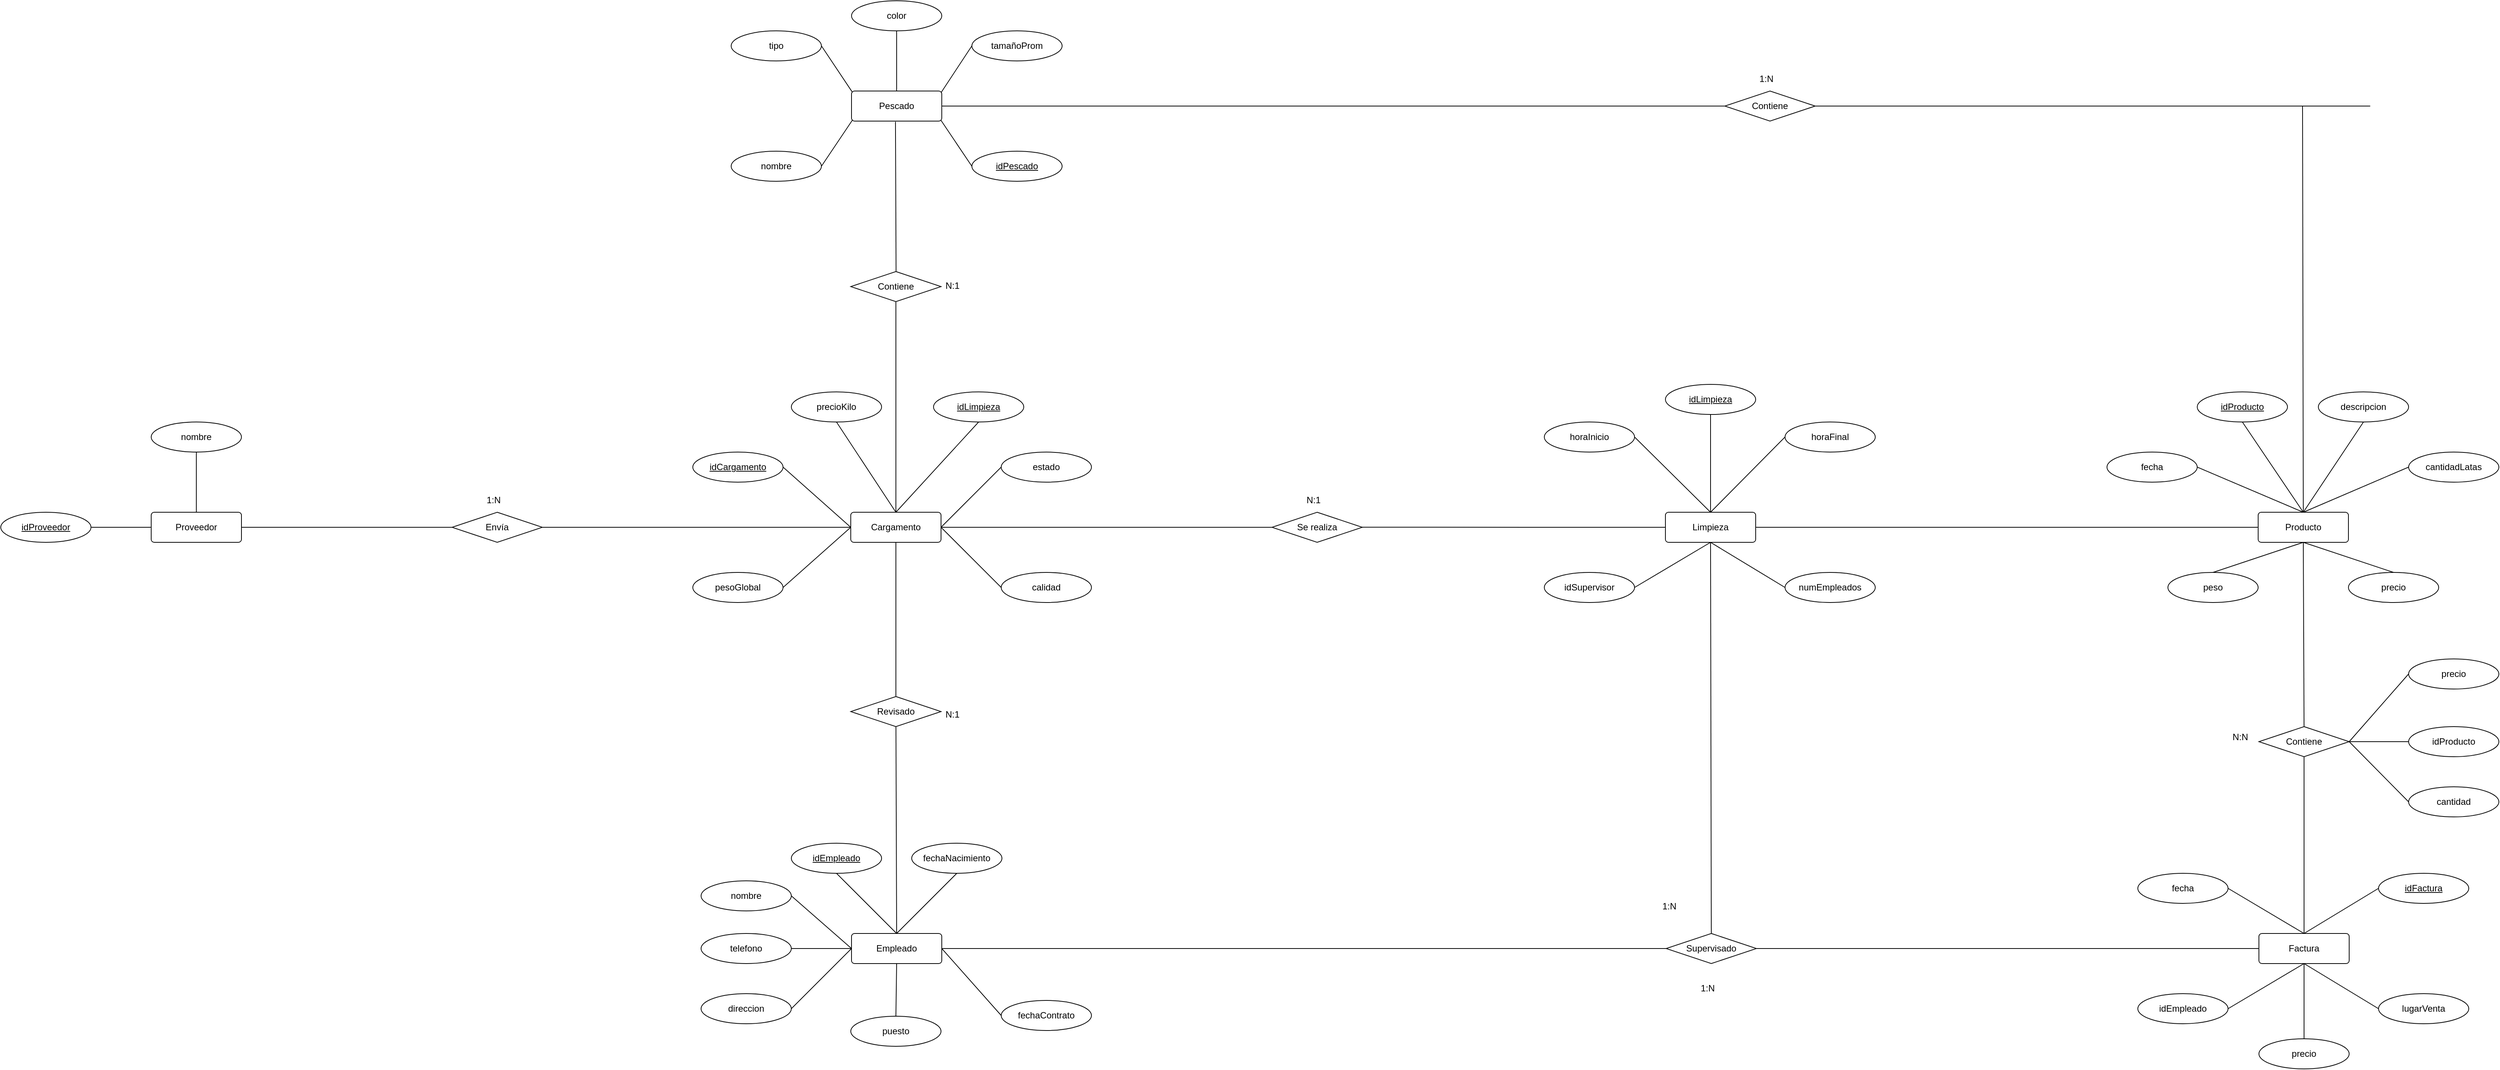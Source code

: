 <mxfile version="13.10.7" type="github">
  <diagram id="IwxbAkl_QF22f_hAsmUa" name="Page-1">
    <mxGraphModel dx="4400" dy="2689" grid="1" gridSize="10" guides="1" tooltips="1" connect="1" arrows="1" fold="1" page="1" pageScale="1" pageWidth="827" pageHeight="1169" math="0" shadow="0">
      <root>
        <mxCell id="0" />
        <mxCell id="1" parent="0" />
        <mxCell id="pDHIlOoIZ7-gjcepys6I-13" value="Proveedor" style="rounded=1;arcSize=10;whiteSpace=wrap;html=1;align=center;" parent="1" vertex="1">
          <mxGeometry x="390" y="-200" width="120" height="40" as="geometry" />
        </mxCell>
        <mxCell id="pDHIlOoIZ7-gjcepys6I-15" value="nombre" style="ellipse;whiteSpace=wrap;html=1;align=center;" parent="1" vertex="1">
          <mxGeometry x="390" y="-320" width="120" height="40" as="geometry" />
        </mxCell>
        <mxCell id="pDHIlOoIZ7-gjcepys6I-18" value="idProveedor" style="ellipse;whiteSpace=wrap;html=1;align=center;fontStyle=4;" parent="1" vertex="1">
          <mxGeometry x="190" y="-200" width="120" height="40" as="geometry" />
        </mxCell>
        <mxCell id="pDHIlOoIZ7-gjcepys6I-19" value="" style="endArrow=none;html=1;rounded=0;exitX=0;exitY=0.5;exitDx=0;exitDy=0;entryX=1;entryY=0.5;entryDx=0;entryDy=0;" parent="1" source="pDHIlOoIZ7-gjcepys6I-13" target="pDHIlOoIZ7-gjcepys6I-18" edge="1">
          <mxGeometry relative="1" as="geometry">
            <mxPoint x="360" y="-240" as="sourcePoint" />
            <mxPoint x="360" y="-160" as="targetPoint" />
          </mxGeometry>
        </mxCell>
        <mxCell id="pDHIlOoIZ7-gjcepys6I-20" value="" style="endArrow=none;html=1;rounded=0;exitX=0.5;exitY=0;exitDx=0;exitDy=0;entryX=0.5;entryY=1;entryDx=0;entryDy=0;" parent="1" source="pDHIlOoIZ7-gjcepys6I-13" target="pDHIlOoIZ7-gjcepys6I-15" edge="1">
          <mxGeometry relative="1" as="geometry">
            <mxPoint x="450" y="-240" as="sourcePoint" />
            <mxPoint x="370" y="-240" as="targetPoint" />
          </mxGeometry>
        </mxCell>
        <mxCell id="pDHIlOoIZ7-gjcepys6I-21" value="Envía" style="shape=rhombus;perimeter=rhombusPerimeter;whiteSpace=wrap;html=1;align=center;" parent="1" vertex="1">
          <mxGeometry x="790" y="-200" width="120" height="40" as="geometry" />
        </mxCell>
        <mxCell id="pDHIlOoIZ7-gjcepys6I-22" value="1:N" style="text;strokeColor=none;fillColor=none;spacingLeft=4;spacingRight=4;overflow=hidden;rotatable=0;points=[[0,0.5],[1,0.5]];portConstraint=eastwest;fontSize=12;" parent="1" vertex="1">
          <mxGeometry x="830" y="-230" width="40" height="30" as="geometry" />
        </mxCell>
        <mxCell id="pDHIlOoIZ7-gjcepys6I-23" value="" style="endArrow=none;html=1;rounded=0;exitX=1;exitY=0.5;exitDx=0;exitDy=0;entryX=0;entryY=0.5;entryDx=0;entryDy=0;" parent="1" source="pDHIlOoIZ7-gjcepys6I-13" target="pDHIlOoIZ7-gjcepys6I-21" edge="1">
          <mxGeometry relative="1" as="geometry">
            <mxPoint x="480" y="-130" as="sourcePoint" />
            <mxPoint x="640" y="-130" as="targetPoint" />
          </mxGeometry>
        </mxCell>
        <mxCell id="pDHIlOoIZ7-gjcepys6I-24" value="" style="endArrow=none;html=1;rounded=0;entryX=0;entryY=0.5;entryDx=0;entryDy=0;" parent="1" source="pDHIlOoIZ7-gjcepys6I-21" target="pDHIlOoIZ7-gjcepys6I-45" edge="1">
          <mxGeometry relative="1" as="geometry">
            <mxPoint x="790.0" y="-180.59" as="sourcePoint" />
            <mxPoint x="1070.0" y="-180" as="targetPoint" />
          </mxGeometry>
        </mxCell>
        <mxCell id="pDHIlOoIZ7-gjcepys6I-31" value="precioKilo" style="ellipse;whiteSpace=wrap;html=1;align=center;" parent="1" vertex="1">
          <mxGeometry x="1241" y="-360" width="120" height="40" as="geometry" />
        </mxCell>
        <mxCell id="pDHIlOoIZ7-gjcepys6I-33" value="" style="endArrow=none;html=1;rounded=0;exitX=0.5;exitY=0;exitDx=0;exitDy=0;entryX=0.5;entryY=1;entryDx=0;entryDy=0;" parent="1" source="pDHIlOoIZ7-gjcepys6I-45" target="pDHIlOoIZ7-gjcepys6I-31" edge="1">
          <mxGeometry relative="1" as="geometry">
            <mxPoint x="750" y="-150" as="sourcePoint" />
            <mxPoint x="630" y="-70" as="targetPoint" />
          </mxGeometry>
        </mxCell>
        <mxCell id="pDHIlOoIZ7-gjcepys6I-34" value="Pescado" style="rounded=1;arcSize=10;whiteSpace=wrap;html=1;align=center;" parent="1" vertex="1">
          <mxGeometry x="1321" y="-760" width="120" height="40" as="geometry" />
        </mxCell>
        <mxCell id="pDHIlOoIZ7-gjcepys6I-35" value="tamañoProm" style="ellipse;whiteSpace=wrap;html=1;align=center;" parent="1" vertex="1">
          <mxGeometry x="1481" y="-840" width="120" height="40" as="geometry" />
        </mxCell>
        <mxCell id="pDHIlOoIZ7-gjcepys6I-36" value="nombre" style="ellipse;whiteSpace=wrap;html=1;align=center;" parent="1" vertex="1">
          <mxGeometry x="1161" y="-680" width="120" height="40" as="geometry" />
        </mxCell>
        <mxCell id="pDHIlOoIZ7-gjcepys6I-37" value="tipo" style="ellipse;whiteSpace=wrap;html=1;align=center;" parent="1" vertex="1">
          <mxGeometry x="1161" y="-840" width="120" height="40" as="geometry" />
        </mxCell>
        <mxCell id="pDHIlOoIZ7-gjcepys6I-38" value="color" style="ellipse;whiteSpace=wrap;html=1;align=center;" parent="1" vertex="1">
          <mxGeometry x="1321" y="-880" width="120" height="40" as="geometry" />
        </mxCell>
        <mxCell id="pDHIlOoIZ7-gjcepys6I-39" value="idPescado" style="ellipse;whiteSpace=wrap;html=1;align=center;fontStyle=4;" parent="1" vertex="1">
          <mxGeometry x="1481" y="-680" width="120" height="40" as="geometry" />
        </mxCell>
        <mxCell id="pDHIlOoIZ7-gjcepys6I-40" value="" style="endArrow=none;html=1;rounded=0;exitX=0.5;exitY=1;exitDx=0;exitDy=0;entryX=0.5;entryY=0;entryDx=0;entryDy=0;" parent="1" source="pDHIlOoIZ7-gjcepys6I-38" target="pDHIlOoIZ7-gjcepys6I-34" edge="1">
          <mxGeometry relative="1" as="geometry">
            <mxPoint x="1131" y="-580" as="sourcePoint" />
            <mxPoint x="1291" y="-580" as="targetPoint" />
          </mxGeometry>
        </mxCell>
        <mxCell id="pDHIlOoIZ7-gjcepys6I-41" value="" style="endArrow=none;html=1;rounded=0;exitX=1;exitY=0.5;exitDx=0;exitDy=0;entryX=0.013;entryY=0.953;entryDx=0;entryDy=0;entryPerimeter=0;" parent="1" source="pDHIlOoIZ7-gjcepys6I-36" target="pDHIlOoIZ7-gjcepys6I-34" edge="1">
          <mxGeometry relative="1" as="geometry">
            <mxPoint x="1301" y="-790" as="sourcePoint" />
            <mxPoint x="1301" y="-710" as="targetPoint" />
          </mxGeometry>
        </mxCell>
        <mxCell id="pDHIlOoIZ7-gjcepys6I-42" value="" style="endArrow=none;html=1;rounded=0;entryX=0.988;entryY=0.96;entryDx=0;entryDy=0;exitX=0;exitY=0.5;exitDx=0;exitDy=0;entryPerimeter=0;" parent="1" source="pDHIlOoIZ7-gjcepys6I-39" target="pDHIlOoIZ7-gjcepys6I-34" edge="1">
          <mxGeometry relative="1" as="geometry">
            <mxPoint x="1511" y="-720" as="sourcePoint" />
            <mxPoint x="1511" y="-680" as="targetPoint" />
          </mxGeometry>
        </mxCell>
        <mxCell id="pDHIlOoIZ7-gjcepys6I-43" value="" style="endArrow=none;html=1;rounded=0;exitX=0;exitY=0.5;exitDx=0;exitDy=0;entryX=0.993;entryY=0.05;entryDx=0;entryDy=0;entryPerimeter=0;" parent="1" source="pDHIlOoIZ7-gjcepys6I-35" target="pDHIlOoIZ7-gjcepys6I-34" edge="1">
          <mxGeometry relative="1" as="geometry">
            <mxPoint x="1271" y="-680" as="sourcePoint" />
            <mxPoint x="1341" y="-700" as="targetPoint" />
          </mxGeometry>
        </mxCell>
        <mxCell id="pDHIlOoIZ7-gjcepys6I-44" value="" style="endArrow=none;html=1;rounded=0;exitX=1;exitY=0.5;exitDx=0;exitDy=0;entryX=0.01;entryY=0.042;entryDx=0;entryDy=0;entryPerimeter=0;" parent="1" source="pDHIlOoIZ7-gjcepys6I-37" target="pDHIlOoIZ7-gjcepys6I-34" edge="1">
          <mxGeometry relative="1" as="geometry">
            <mxPoint x="1321" y="-640" as="sourcePoint" />
            <mxPoint x="1361" y="-700" as="targetPoint" />
          </mxGeometry>
        </mxCell>
        <mxCell id="pDHIlOoIZ7-gjcepys6I-45" value="Cargamento" style="rounded=1;arcSize=10;whiteSpace=wrap;html=1;align=center;" parent="1" vertex="1">
          <mxGeometry x="1320" y="-200" width="120" height="40" as="geometry" />
        </mxCell>
        <mxCell id="pDHIlOoIZ7-gjcepys6I-51" value="idCargamento" style="ellipse;whiteSpace=wrap;html=1;align=center;fontStyle=4;" parent="1" vertex="1">
          <mxGeometry x="1110" y="-280" width="120" height="40" as="geometry" />
        </mxCell>
        <mxCell id="pDHIlOoIZ7-gjcepys6I-52" value="calidad" style="ellipse;whiteSpace=wrap;html=1;align=center;" parent="1" vertex="1">
          <mxGeometry x="1520" y="-120" width="120" height="40" as="geometry" />
        </mxCell>
        <mxCell id="pDHIlOoIZ7-gjcepys6I-53" value="" style="endArrow=none;html=1;rounded=0;exitX=1;exitY=0.5;exitDx=0;exitDy=0;entryX=0;entryY=0.5;entryDx=0;entryDy=0;" parent="1" source="pDHIlOoIZ7-gjcepys6I-45" target="pDHIlOoIZ7-gjcepys6I-52" edge="1">
          <mxGeometry relative="1" as="geometry">
            <mxPoint x="1380.0" y="-150" as="sourcePoint" />
            <mxPoint x="1500.0" y="-70" as="targetPoint" />
          </mxGeometry>
        </mxCell>
        <mxCell id="pDHIlOoIZ7-gjcepys6I-54" value="" style="endArrow=none;html=1;rounded=0;entryX=0;entryY=0.5;entryDx=0;entryDy=0;exitX=1;exitY=0.5;exitDx=0;exitDy=0;" parent="1" source="pDHIlOoIZ7-gjcepys6I-51" target="pDHIlOoIZ7-gjcepys6I-45" edge="1">
          <mxGeometry relative="1" as="geometry">
            <mxPoint x="1379.41" y="-280" as="sourcePoint" />
            <mxPoint x="1379.41" y="-200" as="targetPoint" />
          </mxGeometry>
        </mxCell>
        <mxCell id="pDHIlOoIZ7-gjcepys6I-55" value="pesoGlobal" style="ellipse;whiteSpace=wrap;html=1;align=center;" parent="1" vertex="1">
          <mxGeometry x="1110" y="-120" width="120" height="40" as="geometry" />
        </mxCell>
        <mxCell id="pDHIlOoIZ7-gjcepys6I-56" value="" style="endArrow=none;html=1;rounded=0;exitX=1;exitY=0.5;exitDx=0;exitDy=0;entryX=0;entryY=0.5;entryDx=0;entryDy=0;" parent="1" source="pDHIlOoIZ7-gjcepys6I-55" target="pDHIlOoIZ7-gjcepys6I-45" edge="1">
          <mxGeometry relative="1" as="geometry">
            <mxPoint x="1500" y="-190.0" as="sourcePoint" />
            <mxPoint x="1450" y="-200" as="targetPoint" />
          </mxGeometry>
        </mxCell>
        <mxCell id="pDHIlOoIZ7-gjcepys6I-57" value="estado" style="ellipse;whiteSpace=wrap;html=1;align=center;" parent="1" vertex="1">
          <mxGeometry x="1520" y="-280" width="120" height="40" as="geometry" />
        </mxCell>
        <mxCell id="pDHIlOoIZ7-gjcepys6I-58" value="" style="endArrow=none;html=1;rounded=0;exitX=0;exitY=0.5;exitDx=0;exitDy=0;entryX=1;entryY=0.5;entryDx=0;entryDy=0;" parent="1" source="pDHIlOoIZ7-gjcepys6I-57" target="pDHIlOoIZ7-gjcepys6I-45" edge="1">
          <mxGeometry relative="1" as="geometry">
            <mxPoint x="1541.92" y="-170" as="sourcePoint" />
            <mxPoint x="1440" y="-128.84" as="targetPoint" />
          </mxGeometry>
        </mxCell>
        <mxCell id="s8OclJnJZNiFWNM1z5i_-1" value="Revisado" style="shape=rhombus;perimeter=rhombusPerimeter;whiteSpace=wrap;html=1;align=center;" parent="1" vertex="1">
          <mxGeometry x="1320" y="45" width="120" height="40" as="geometry" />
        </mxCell>
        <mxCell id="s8OclJnJZNiFWNM1z5i_-2" value="" style="endArrow=none;html=1;rounded=0;entryX=0.5;entryY=1;entryDx=0;entryDy=0;" parent="1" source="s8OclJnJZNiFWNM1z5i_-1" target="pDHIlOoIZ7-gjcepys6I-45" edge="1">
          <mxGeometry relative="1" as="geometry">
            <mxPoint x="1381" y="40" as="sourcePoint" />
            <mxPoint x="1661" y="40" as="targetPoint" />
          </mxGeometry>
        </mxCell>
        <mxCell id="s8OclJnJZNiFWNM1z5i_-4" value="" style="endArrow=none;html=1;rounded=0;entryX=0.5;entryY=0;entryDx=0;entryDy=0;" parent="1" source="s8OclJnJZNiFWNM1z5i_-1" target="s8OclJnJZNiFWNM1z5i_-5" edge="1">
          <mxGeometry relative="1" as="geometry">
            <mxPoint x="1461" y="139.8" as="sourcePoint" />
            <mxPoint x="1741" y="139.8" as="targetPoint" />
          </mxGeometry>
        </mxCell>
        <mxCell id="s8OclJnJZNiFWNM1z5i_-5" value="Empleado" style="rounded=1;arcSize=10;whiteSpace=wrap;html=1;align=center;" parent="1" vertex="1">
          <mxGeometry x="1321" y="360" width="120" height="40" as="geometry" />
        </mxCell>
        <mxCell id="s8OclJnJZNiFWNM1z5i_-9" value="Contiene" style="shape=rhombus;perimeter=rhombusPerimeter;whiteSpace=wrap;html=1;align=center;" parent="1" vertex="1">
          <mxGeometry x="1320" y="-520" width="120" height="40" as="geometry" />
        </mxCell>
        <mxCell id="s8OclJnJZNiFWNM1z5i_-11" value="idEmpleado" style="ellipse;whiteSpace=wrap;html=1;align=center;fontStyle=4;" parent="1" vertex="1">
          <mxGeometry x="1241" y="240" width="120" height="40" as="geometry" />
        </mxCell>
        <mxCell id="s8OclJnJZNiFWNM1z5i_-12" value="telefono" style="ellipse;whiteSpace=wrap;html=1;align=center;" parent="1" vertex="1">
          <mxGeometry x="1121" y="360" width="120" height="40" as="geometry" />
        </mxCell>
        <mxCell id="s8OclJnJZNiFWNM1z5i_-14" value="nombre" style="ellipse;whiteSpace=wrap;html=1;align=center;" parent="1" vertex="1">
          <mxGeometry x="1121" y="290" width="120" height="40" as="geometry" />
        </mxCell>
        <mxCell id="s8OclJnJZNiFWNM1z5i_-15" value="direccion" style="ellipse;whiteSpace=wrap;html=1;align=center;" parent="1" vertex="1">
          <mxGeometry x="1121" y="440" width="120" height="40" as="geometry" />
        </mxCell>
        <mxCell id="s8OclJnJZNiFWNM1z5i_-16" value="fechaContrato" style="ellipse;whiteSpace=wrap;html=1;align=center;" parent="1" vertex="1">
          <mxGeometry x="1520" y="449" width="120" height="40" as="geometry" />
        </mxCell>
        <mxCell id="s8OclJnJZNiFWNM1z5i_-18" value="puesto" style="ellipse;whiteSpace=wrap;html=1;align=center;" parent="1" vertex="1">
          <mxGeometry x="1320" y="470" width="120" height="40" as="geometry" />
        </mxCell>
        <mxCell id="s8OclJnJZNiFWNM1z5i_-19" value="fechaNacimiento" style="ellipse;whiteSpace=wrap;html=1;align=center;" parent="1" vertex="1">
          <mxGeometry x="1401" y="240" width="120" height="40" as="geometry" />
        </mxCell>
        <mxCell id="s8OclJnJZNiFWNM1z5i_-20" value="" style="endArrow=none;html=1;rounded=0;exitX=1;exitY=0.5;exitDx=0;exitDy=0;entryX=0;entryY=0.5;entryDx=0;entryDy=0;" parent="1" source="s8OclJnJZNiFWNM1z5i_-12" target="s8OclJnJZNiFWNM1z5i_-5" edge="1">
          <mxGeometry relative="1" as="geometry">
            <mxPoint x="1401" y="380" as="sourcePoint" />
            <mxPoint x="1323" y="399" as="targetPoint" />
          </mxGeometry>
        </mxCell>
        <mxCell id="s8OclJnJZNiFWNM1z5i_-21" value="" style="endArrow=none;html=1;rounded=0;exitX=1;exitY=0.5;exitDx=0;exitDy=0;entryX=0;entryY=0.5;entryDx=0;entryDy=0;" parent="1" source="s8OclJnJZNiFWNM1z5i_-14" target="s8OclJnJZNiFWNM1z5i_-5" edge="1">
          <mxGeometry relative="1" as="geometry">
            <mxPoint x="1260.94" y="386.68" as="sourcePoint" />
            <mxPoint x="1331" y="350" as="targetPoint" />
          </mxGeometry>
        </mxCell>
        <mxCell id="s8OclJnJZNiFWNM1z5i_-22" value="" style="endArrow=none;html=1;rounded=0;entryX=0;entryY=0.5;entryDx=0;entryDy=0;exitX=1;exitY=0.5;exitDx=0;exitDy=0;" parent="1" source="s8OclJnJZNiFWNM1z5i_-15" target="s8OclJnJZNiFWNM1z5i_-5" edge="1">
          <mxGeometry relative="1" as="geometry">
            <mxPoint x="1260" y="480" as="sourcePoint" />
            <mxPoint x="1342.2" y="459.12" as="targetPoint" />
          </mxGeometry>
        </mxCell>
        <mxCell id="s8OclJnJZNiFWNM1z5i_-23" value="" style="endArrow=none;html=1;rounded=0;exitX=0.5;exitY=1;exitDx=0;exitDy=0;entryX=0.5;entryY=0;entryDx=0;entryDy=0;" parent="1" source="s8OclJnJZNiFWNM1z5i_-11" target="s8OclJnJZNiFWNM1z5i_-5" edge="1">
          <mxGeometry relative="1" as="geometry">
            <mxPoint x="1301" y="300" as="sourcePoint" />
            <mxPoint x="1381" y="330" as="targetPoint" />
          </mxGeometry>
        </mxCell>
        <mxCell id="s8OclJnJZNiFWNM1z5i_-24" value="" style="endArrow=none;html=1;rounded=0;entryX=0.5;entryY=1;entryDx=0;entryDy=0;exitX=0.5;exitY=0;exitDx=0;exitDy=0;" parent="1" source="s8OclJnJZNiFWNM1z5i_-18" target="s8OclJnJZNiFWNM1z5i_-5" edge="1">
          <mxGeometry relative="1" as="geometry">
            <mxPoint x="1271.0" y="490" as="sourcePoint" />
            <mxPoint x="1332.44" y="408.28" as="targetPoint" />
          </mxGeometry>
        </mxCell>
        <mxCell id="s8OclJnJZNiFWNM1z5i_-26" value="" style="endArrow=none;html=1;rounded=0;entryX=1;entryY=0.5;entryDx=0;entryDy=0;exitX=0;exitY=0.5;exitDx=0;exitDy=0;" parent="1" source="s8OclJnJZNiFWNM1z5i_-16" target="s8OclJnJZNiFWNM1z5i_-5" edge="1">
          <mxGeometry relative="1" as="geometry">
            <mxPoint x="1511" y="470.72" as="sourcePoint" />
            <mxPoint x="1449.08" y="390" as="targetPoint" />
          </mxGeometry>
        </mxCell>
        <mxCell id="s8OclJnJZNiFWNM1z5i_-27" value="" style="endArrow=none;html=1;rounded=0;entryX=0.5;entryY=0;entryDx=0;entryDy=0;exitX=0.5;exitY=1;exitDx=0;exitDy=0;" parent="1" source="s8OclJnJZNiFWNM1z5i_-19" target="s8OclJnJZNiFWNM1z5i_-5" edge="1">
          <mxGeometry relative="1" as="geometry">
            <mxPoint x="1531" y="390" as="sourcePoint" />
            <mxPoint x="1451" y="360" as="targetPoint" />
          </mxGeometry>
        </mxCell>
        <mxCell id="s8OclJnJZNiFWNM1z5i_-28" value="N:1" style="text;strokeColor=none;fillColor=none;spacingLeft=4;spacingRight=4;overflow=hidden;rotatable=0;points=[[0,0.5],[1,0.5]];portConstraint=eastwest;fontSize=12;" parent="1" vertex="1">
          <mxGeometry x="1440" y="-515" width="40" height="30" as="geometry" />
        </mxCell>
        <mxCell id="s8OclJnJZNiFWNM1z5i_-32" value="" style="endArrow=none;html=1;rounded=0;entryX=0.5;entryY=1;entryDx=0;entryDy=0;" parent="1" source="pDHIlOoIZ7-gjcepys6I-45" target="s8OclJnJZNiFWNM1z5i_-9" edge="1">
          <mxGeometry relative="1" as="geometry">
            <mxPoint x="1379.58" y="-200" as="sourcePoint" />
            <mxPoint x="1379.58" y="-360" as="targetPoint" />
          </mxGeometry>
        </mxCell>
        <mxCell id="s8OclJnJZNiFWNM1z5i_-33" value="" style="endArrow=none;html=1;rounded=0;entryX=0.487;entryY=1.023;entryDx=0;entryDy=0;exitX=0.502;exitY=0.011;exitDx=0;exitDy=0;exitPerimeter=0;entryPerimeter=0;" parent="1" source="s8OclJnJZNiFWNM1z5i_-9" target="pDHIlOoIZ7-gjcepys6I-34" edge="1">
          <mxGeometry relative="1" as="geometry">
            <mxPoint x="1380" y="-521" as="sourcePoint" />
            <mxPoint x="1379.56" y="-690" as="targetPoint" />
          </mxGeometry>
        </mxCell>
        <mxCell id="s8OclJnJZNiFWNM1z5i_-34" value="Se realiza" style="shape=rhombus;perimeter=rhombusPerimeter;whiteSpace=wrap;html=1;align=center;" parent="1" vertex="1">
          <mxGeometry x="1880" y="-200" width="120" height="40" as="geometry" />
        </mxCell>
        <mxCell id="s8OclJnJZNiFWNM1z5i_-35" value="" style="endArrow=none;html=1;rounded=0;exitX=1;exitY=0.5;exitDx=0;exitDy=0;" parent="1" source="pDHIlOoIZ7-gjcepys6I-45" target="s8OclJnJZNiFWNM1z5i_-34" edge="1">
          <mxGeometry relative="1" as="geometry">
            <mxPoint x="1710" y="-135" as="sourcePoint" />
            <mxPoint x="1710" y="65.0" as="targetPoint" />
          </mxGeometry>
        </mxCell>
        <mxCell id="s8OclJnJZNiFWNM1z5i_-36" value="" style="endArrow=none;html=1;rounded=0;exitX=0.995;exitY=0.497;exitDx=0;exitDy=0;exitPerimeter=0;" parent="1" source="s8OclJnJZNiFWNM1z5i_-34" target="s8OclJnJZNiFWNM1z5i_-37" edge="1">
          <mxGeometry relative="1" as="geometry">
            <mxPoint x="2030" y="-180.34" as="sourcePoint" />
            <mxPoint x="2390.0" y="-180.34" as="targetPoint" />
          </mxGeometry>
        </mxCell>
        <mxCell id="s8OclJnJZNiFWNM1z5i_-37" value="Limpieza" style="rounded=1;arcSize=10;whiteSpace=wrap;html=1;align=center;" parent="1" vertex="1">
          <mxGeometry x="2403" y="-200" width="120" height="40" as="geometry" />
        </mxCell>
        <mxCell id="s8OclJnJZNiFWNM1z5i_-40" value="idLimpieza" style="ellipse;whiteSpace=wrap;html=1;align=center;fontStyle=4;" parent="1" vertex="1">
          <mxGeometry x="2403" y="-370" width="120" height="40" as="geometry" />
        </mxCell>
        <mxCell id="s8OclJnJZNiFWNM1z5i_-41" value="" style="endArrow=none;html=1;rounded=0;exitX=0.5;exitY=1;exitDx=0;exitDy=0;entryX=0.5;entryY=0;entryDx=0;entryDy=0;" parent="1" source="s8OclJnJZNiFWNM1z5i_-40" target="s8OclJnJZNiFWNM1z5i_-37" edge="1">
          <mxGeometry relative="1" as="geometry">
            <mxPoint x="2462" y="-280" as="sourcePoint" />
            <mxPoint x="2382" y="-200" as="targetPoint" />
          </mxGeometry>
        </mxCell>
        <mxCell id="s8OclJnJZNiFWNM1z5i_-42" value="horaInicio" style="ellipse;whiteSpace=wrap;html=1;align=center;" parent="1" vertex="1">
          <mxGeometry x="2242" y="-320" width="120" height="40" as="geometry" />
        </mxCell>
        <mxCell id="s8OclJnJZNiFWNM1z5i_-43" value="" style="endArrow=none;html=1;rounded=0;exitX=1;exitY=0.5;exitDx=0;exitDy=0;entryX=0.5;entryY=0;entryDx=0;entryDy=0;" parent="1" source="s8OclJnJZNiFWNM1z5i_-42" target="s8OclJnJZNiFWNM1z5i_-37" edge="1">
          <mxGeometry relative="1" as="geometry">
            <mxPoint x="2473" y="-270" as="sourcePoint" />
            <mxPoint x="2473" y="-190" as="targetPoint" />
          </mxGeometry>
        </mxCell>
        <mxCell id="s8OclJnJZNiFWNM1z5i_-44" value="horaFinal" style="ellipse;whiteSpace=wrap;html=1;align=center;" parent="1" vertex="1">
          <mxGeometry x="2562" y="-320" width="120" height="40" as="geometry" />
        </mxCell>
        <mxCell id="s8OclJnJZNiFWNM1z5i_-45" value="" style="endArrow=none;html=1;rounded=0;exitX=0;exitY=0.5;exitDx=0;exitDy=0;entryX=0.5;entryY=0;entryDx=0;entryDy=0;" parent="1" source="s8OclJnJZNiFWNM1z5i_-44" target="s8OclJnJZNiFWNM1z5i_-37" edge="1">
          <mxGeometry relative="1" as="geometry">
            <mxPoint x="2512" y="-245" as="sourcePoint" />
            <mxPoint x="2613" y="-185" as="targetPoint" />
          </mxGeometry>
        </mxCell>
        <mxCell id="s8OclJnJZNiFWNM1z5i_-46" value="numEmpleados" style="ellipse;whiteSpace=wrap;html=1;align=center;" parent="1" vertex="1">
          <mxGeometry x="2562" y="-120" width="120" height="40" as="geometry" />
        </mxCell>
        <mxCell id="s8OclJnJZNiFWNM1z5i_-48" value="idSupervisor" style="ellipse;whiteSpace=wrap;html=1;align=center;" parent="1" vertex="1">
          <mxGeometry x="2242" y="-120" width="120" height="40" as="geometry" />
        </mxCell>
        <mxCell id="s8OclJnJZNiFWNM1z5i_-52" value="" style="endArrow=none;html=1;rounded=0;exitX=1;exitY=0.5;exitDx=0;exitDy=0;entryX=0.5;entryY=1;entryDx=0;entryDy=0;" parent="1" source="s8OclJnJZNiFWNM1z5i_-48" target="s8OclJnJZNiFWNM1z5i_-37" edge="1">
          <mxGeometry relative="1" as="geometry">
            <mxPoint x="2392" y="-160" as="sourcePoint" />
            <mxPoint x="2493" y="-100" as="targetPoint" />
          </mxGeometry>
        </mxCell>
        <mxCell id="s8OclJnJZNiFWNM1z5i_-54" value="" style="endArrow=none;html=1;rounded=0;exitX=0;exitY=0.5;exitDx=0;exitDy=0;entryX=0.5;entryY=1;entryDx=0;entryDy=0;" parent="1" source="s8OclJnJZNiFWNM1z5i_-46" target="s8OclJnJZNiFWNM1z5i_-37" edge="1">
          <mxGeometry relative="1" as="geometry">
            <mxPoint x="2472" y="-70" as="sourcePoint" />
            <mxPoint x="2473" y="-150" as="targetPoint" />
          </mxGeometry>
        </mxCell>
        <mxCell id="s8OclJnJZNiFWNM1z5i_-74" value="Factura" style="rounded=1;arcSize=10;whiteSpace=wrap;html=1;align=center;" parent="1" vertex="1">
          <mxGeometry x="3192" y="360" width="120" height="40" as="geometry" />
        </mxCell>
        <mxCell id="s8OclJnJZNiFWNM1z5i_-75" value="idFactura" style="ellipse;whiteSpace=wrap;html=1;align=center;fontStyle=4;" parent="1" vertex="1">
          <mxGeometry x="3351" y="280" width="120" height="40" as="geometry" />
        </mxCell>
        <mxCell id="s8OclJnJZNiFWNM1z5i_-76" value="" style="endArrow=none;html=1;rounded=0;exitX=0;exitY=0.5;exitDx=0;exitDy=0;entryX=0.5;entryY=0;entryDx=0;entryDy=0;" parent="1" source="s8OclJnJZNiFWNM1z5i_-75" target="s8OclJnJZNiFWNM1z5i_-74" edge="1">
          <mxGeometry relative="1" as="geometry">
            <mxPoint x="3251" y="270" as="sourcePoint" />
            <mxPoint x="3171" y="350" as="targetPoint" />
          </mxGeometry>
        </mxCell>
        <mxCell id="s8OclJnJZNiFWNM1z5i_-77" value="lugarVenta" style="ellipse;whiteSpace=wrap;html=1;align=center;" parent="1" vertex="1">
          <mxGeometry x="3351" y="440" width="120" height="40" as="geometry" />
        </mxCell>
        <mxCell id="s8OclJnJZNiFWNM1z5i_-78" value="" style="endArrow=none;html=1;rounded=0;exitX=0;exitY=0.5;exitDx=0;exitDy=0;entryX=0.5;entryY=1;entryDx=0;entryDy=0;" parent="1" source="s8OclJnJZNiFWNM1z5i_-77" target="s8OclJnJZNiFWNM1z5i_-74" edge="1">
          <mxGeometry relative="1" as="geometry">
            <mxPoint x="3301" y="305" as="sourcePoint" />
            <mxPoint x="3402" y="365" as="targetPoint" />
          </mxGeometry>
        </mxCell>
        <mxCell id="s8OclJnJZNiFWNM1z5i_-79" value="cantidad" style="ellipse;whiteSpace=wrap;html=1;align=center;" parent="1" vertex="1">
          <mxGeometry x="3391" y="165" width="120" height="40" as="geometry" />
        </mxCell>
        <mxCell id="s8OclJnJZNiFWNM1z5i_-80" value="idEmpleado" style="ellipse;whiteSpace=wrap;html=1;align=center;" parent="1" vertex="1">
          <mxGeometry x="3031" y="440" width="120" height="40" as="geometry" />
        </mxCell>
        <mxCell id="s8OclJnJZNiFWNM1z5i_-81" value="" style="endArrow=none;html=1;rounded=0;exitX=1;exitY=0.5;exitDx=0;exitDy=0;entryX=0.5;entryY=1;entryDx=0;entryDy=0;" parent="1" source="s8OclJnJZNiFWNM1z5i_-80" target="s8OclJnJZNiFWNM1z5i_-74" edge="1">
          <mxGeometry relative="1" as="geometry">
            <mxPoint x="3181" y="390" as="sourcePoint" />
            <mxPoint x="3282" y="450" as="targetPoint" />
          </mxGeometry>
        </mxCell>
        <mxCell id="s8OclJnJZNiFWNM1z5i_-82" value="" style="endArrow=none;html=1;rounded=0;exitX=0;exitY=0.5;exitDx=0;exitDy=0;entryX=1;entryY=0.5;entryDx=0;entryDy=0;" parent="1" source="s8OclJnJZNiFWNM1z5i_-79" target="0-uGPV5-aPF-ZdN6F68P-18" edge="1">
          <mxGeometry relative="1" as="geometry">
            <mxPoint x="3261" y="445" as="sourcePoint" />
            <mxPoint x="3262" y="365" as="targetPoint" />
          </mxGeometry>
        </mxCell>
        <mxCell id="s8OclJnJZNiFWNM1z5i_-83" value="fecha" style="ellipse;whiteSpace=wrap;html=1;align=center;" parent="1" vertex="1">
          <mxGeometry x="3031" y="280" width="120" height="40" as="geometry" />
        </mxCell>
        <mxCell id="s8OclJnJZNiFWNM1z5i_-84" value="precio" style="ellipse;whiteSpace=wrap;html=1;align=center;" parent="1" vertex="1">
          <mxGeometry x="3192" y="500" width="120" height="40" as="geometry" />
        </mxCell>
        <mxCell id="s8OclJnJZNiFWNM1z5i_-85" value="" style="endArrow=none;html=1;rounded=0;exitX=0.5;exitY=0;exitDx=0;exitDy=0;entryX=1;entryY=0.5;entryDx=0;entryDy=0;" parent="1" source="s8OclJnJZNiFWNM1z5i_-74" target="s8OclJnJZNiFWNM1z5i_-83" edge="1">
          <mxGeometry relative="1" as="geometry">
            <mxPoint x="3250" y="350" as="sourcePoint" />
            <mxPoint x="3151" y="290" as="targetPoint" />
          </mxGeometry>
        </mxCell>
        <mxCell id="s8OclJnJZNiFWNM1z5i_-86" value="" style="endArrow=none;html=1;rounded=0;entryX=0.5;entryY=1;entryDx=0;entryDy=0;" parent="1" source="s8OclJnJZNiFWNM1z5i_-84" target="s8OclJnJZNiFWNM1z5i_-74" edge="1">
          <mxGeometry relative="1" as="geometry">
            <mxPoint x="3320" y="490" as="sourcePoint" />
            <mxPoint x="3221" y="430" as="targetPoint" />
          </mxGeometry>
        </mxCell>
        <mxCell id="s8OclJnJZNiFWNM1z5i_-87" value="idProducto" style="ellipse;whiteSpace=wrap;html=1;align=center;" parent="1" vertex="1">
          <mxGeometry x="3391" y="85" width="120" height="40" as="geometry" />
        </mxCell>
        <mxCell id="s8OclJnJZNiFWNM1z5i_-88" value="" style="endArrow=none;html=1;rounded=0;entryX=1;entryY=0.5;entryDx=0;entryDy=0;exitX=0;exitY=0.5;exitDx=0;exitDy=0;" parent="1" source="s8OclJnJZNiFWNM1z5i_-87" target="0-uGPV5-aPF-ZdN6F68P-18" edge="1">
          <mxGeometry relative="1" as="geometry">
            <mxPoint x="3361" y="435" as="sourcePoint" />
            <mxPoint x="3361" y="355" as="targetPoint" />
          </mxGeometry>
        </mxCell>
        <mxCell id="0-uGPV5-aPF-ZdN6F68P-3" value="" style="endArrow=none;html=1;rounded=0;exitX=1;exitY=0.5;exitDx=0;exitDy=0;entryX=0;entryY=0.5;entryDx=0;entryDy=0;" parent="1" source="s8OclJnJZNiFWNM1z5i_-37" target="LZQZhQx7oB1uDTd23cZ4-1" edge="1">
          <mxGeometry relative="1" as="geometry">
            <mxPoint x="2960" y="-180" as="sourcePoint" />
            <mxPoint x="3300" y="-180" as="targetPoint" />
          </mxGeometry>
        </mxCell>
        <mxCell id="0-uGPV5-aPF-ZdN6F68P-6" value="N:1" style="text;strokeColor=none;fillColor=none;spacingLeft=4;spacingRight=4;overflow=hidden;rotatable=0;points=[[0,0.5],[1,0.5]];portConstraint=eastwest;fontSize=12;" parent="1" vertex="1">
          <mxGeometry x="1920" y="-230" width="40" height="30" as="geometry" />
        </mxCell>
        <mxCell id="0-uGPV5-aPF-ZdN6F68P-7" value="N:1" style="text;strokeColor=none;fillColor=none;spacingLeft=4;spacingRight=4;overflow=hidden;rotatable=0;points=[[0,0.5],[1,0.5]];portConstraint=eastwest;fontSize=12;" parent="1" vertex="1">
          <mxGeometry x="1440" y="55" width="40" height="30" as="geometry" />
        </mxCell>
        <mxCell id="0-uGPV5-aPF-ZdN6F68P-10" value="" style="endArrow=none;html=1;rounded=0;entryX=1;entryY=0.5;entryDx=0;entryDy=0;" parent="1" source="0-uGPV5-aPF-ZdN6F68P-11" target="s8OclJnJZNiFWNM1z5i_-5" edge="1">
          <mxGeometry relative="1" as="geometry">
            <mxPoint x="1761" y="380" as="sourcePoint" />
            <mxPoint x="1535" y="400" as="targetPoint" />
          </mxGeometry>
        </mxCell>
        <mxCell id="0-uGPV5-aPF-ZdN6F68P-11" value="Supervisado" style="shape=rhombus;perimeter=rhombusPerimeter;whiteSpace=wrap;html=1;align=center;" parent="1" vertex="1">
          <mxGeometry x="2404" y="360" width="120" height="40" as="geometry" />
        </mxCell>
        <mxCell id="0-uGPV5-aPF-ZdN6F68P-13" value="" style="endArrow=none;html=1;rounded=0;entryX=0.5;entryY=0;entryDx=0;entryDy=0;exitX=0.5;exitY=1;exitDx=0;exitDy=0;" parent="1" source="s8OclJnJZNiFWNM1z5i_-37" target="0-uGPV5-aPF-ZdN6F68P-11" edge="1">
          <mxGeometry relative="1" as="geometry">
            <mxPoint x="2412" y="100" as="sourcePoint" />
            <mxPoint x="2072" y="259.76" as="targetPoint" />
          </mxGeometry>
        </mxCell>
        <mxCell id="0-uGPV5-aPF-ZdN6F68P-14" value="1:N" style="text;strokeColor=none;fillColor=none;spacingLeft=4;spacingRight=4;overflow=hidden;rotatable=0;points=[[0,0.5],[1,0.5]];portConstraint=eastwest;fontSize=12;" parent="1" vertex="1">
          <mxGeometry x="2393" y="310" width="40" height="30" as="geometry" />
        </mxCell>
        <mxCell id="0-uGPV5-aPF-ZdN6F68P-15" value="" style="endArrow=none;html=1;rounded=0;entryX=0;entryY=0.5;entryDx=0;entryDy=0;exitX=1;exitY=0.5;exitDx=0;exitDy=0;" parent="1" source="0-uGPV5-aPF-ZdN6F68P-11" target="s8OclJnJZNiFWNM1z5i_-74" edge="1">
          <mxGeometry relative="1" as="geometry">
            <mxPoint x="2691" y="-10" as="sourcePoint" />
            <mxPoint x="2691" y="470" as="targetPoint" />
          </mxGeometry>
        </mxCell>
        <mxCell id="0-uGPV5-aPF-ZdN6F68P-16" value="1:N" style="text;strokeColor=none;fillColor=none;spacingLeft=4;spacingRight=4;overflow=hidden;rotatable=0;points=[[0,0.5],[1,0.5]];portConstraint=eastwest;fontSize=12;" parent="1" vertex="1">
          <mxGeometry x="2444" y="419" width="40" height="30" as="geometry" />
        </mxCell>
        <mxCell id="0-uGPV5-aPF-ZdN6F68P-17" value="" style="endArrow=none;html=1;rounded=0;entryX=0.5;entryY=0;entryDx=0;entryDy=0;exitX=0.5;exitY=1;exitDx=0;exitDy=0;" parent="1" source="0-uGPV5-aPF-ZdN6F68P-18" target="s8OclJnJZNiFWNM1z5i_-74" edge="1">
          <mxGeometry relative="1" as="geometry">
            <mxPoint x="3252" y="230" as="sourcePoint" />
            <mxPoint x="3230" y="290" as="targetPoint" />
          </mxGeometry>
        </mxCell>
        <mxCell id="0-uGPV5-aPF-ZdN6F68P-18" value="Contiene" style="shape=rhombus;perimeter=rhombusPerimeter;whiteSpace=wrap;html=1;align=center;" parent="1" vertex="1">
          <mxGeometry x="3192" y="85" width="120" height="40" as="geometry" />
        </mxCell>
        <mxCell id="0-uGPV5-aPF-ZdN6F68P-19" value="" style="endArrow=none;html=1;rounded=0;entryX=0.5;entryY=0;entryDx=0;entryDy=0;exitX=0.5;exitY=1;exitDx=0;exitDy=0;" parent="1" source="LZQZhQx7oB1uDTd23cZ4-1" target="0-uGPV5-aPF-ZdN6F68P-18" edge="1">
          <mxGeometry relative="1" as="geometry">
            <mxPoint x="3270" y="-90" as="sourcePoint" />
            <mxPoint x="3250.58" y="40" as="targetPoint" />
          </mxGeometry>
        </mxCell>
        <mxCell id="t-YejY3qhfpRCju_xlMQ-1" value="N:N" style="text;strokeColor=none;fillColor=none;spacingLeft=4;spacingRight=4;overflow=hidden;rotatable=0;points=[[0,0.5],[1,0.5]];portConstraint=eastwest;fontSize=12;" parent="1" vertex="1">
          <mxGeometry x="3151" y="85" width="40" height="30" as="geometry" />
        </mxCell>
        <mxCell id="t-YejY3qhfpRCju_xlMQ-2" value="precio" style="ellipse;whiteSpace=wrap;html=1;align=center;" parent="1" vertex="1">
          <mxGeometry x="3391" y="-5" width="120" height="40" as="geometry" />
        </mxCell>
        <mxCell id="t-YejY3qhfpRCju_xlMQ-3" value="" style="endArrow=none;html=1;rounded=0;entryX=1;entryY=0.5;entryDx=0;entryDy=0;exitX=0;exitY=0.5;exitDx=0;exitDy=0;" parent="1" source="t-YejY3qhfpRCju_xlMQ-2" target="0-uGPV5-aPF-ZdN6F68P-18" edge="1">
          <mxGeometry relative="1" as="geometry">
            <mxPoint x="3391.0" y="45" as="sourcePoint" />
            <mxPoint x="3312" y="45" as="targetPoint" />
          </mxGeometry>
        </mxCell>
        <mxCell id="LZQZhQx7oB1uDTd23cZ4-1" value="Producto" style="rounded=1;arcSize=10;whiteSpace=wrap;html=1;align=center;" parent="1" vertex="1">
          <mxGeometry x="3191" y="-200" width="120" height="40" as="geometry" />
        </mxCell>
        <mxCell id="LZQZhQx7oB1uDTd23cZ4-2" value="idProducto" style="ellipse;whiteSpace=wrap;html=1;align=center;fontStyle=4;" parent="1" vertex="1">
          <mxGeometry x="3110" y="-360" width="120" height="40" as="geometry" />
        </mxCell>
        <mxCell id="LZQZhQx7oB1uDTd23cZ4-3" value="" style="endArrow=none;html=1;rounded=0;exitX=0.5;exitY=1;exitDx=0;exitDy=0;entryX=0.5;entryY=0;entryDx=0;entryDy=0;" parent="1" source="LZQZhQx7oB1uDTd23cZ4-2" target="LZQZhQx7oB1uDTd23cZ4-1" edge="1">
          <mxGeometry relative="1" as="geometry">
            <mxPoint x="3250" y="-290" as="sourcePoint" />
            <mxPoint x="3170" y="-210" as="targetPoint" />
          </mxGeometry>
        </mxCell>
        <mxCell id="LZQZhQx7oB1uDTd23cZ4-6" value="cantidadLatas" style="ellipse;whiteSpace=wrap;html=1;align=center;" parent="1" vertex="1">
          <mxGeometry x="3391" y="-280" width="120" height="40" as="geometry" />
        </mxCell>
        <mxCell id="LZQZhQx7oB1uDTd23cZ4-7" value="peso" style="ellipse;whiteSpace=wrap;html=1;align=center;" parent="1" vertex="1">
          <mxGeometry x="3071" y="-120" width="120" height="40" as="geometry" />
        </mxCell>
        <mxCell id="LZQZhQx7oB1uDTd23cZ4-8" value="" style="endArrow=none;html=1;rounded=0;exitX=0.5;exitY=0;exitDx=0;exitDy=0;entryX=0.5;entryY=1;entryDx=0;entryDy=0;" parent="1" source="LZQZhQx7oB1uDTd23cZ4-7" target="LZQZhQx7oB1uDTd23cZ4-1" edge="1">
          <mxGeometry relative="1" as="geometry">
            <mxPoint x="3030" y="-170" as="sourcePoint" />
            <mxPoint x="3131" y="-110" as="targetPoint" />
          </mxGeometry>
        </mxCell>
        <mxCell id="LZQZhQx7oB1uDTd23cZ4-9" value="" style="endArrow=none;html=1;rounded=0;exitX=0;exitY=0.5;exitDx=0;exitDy=0;entryX=0.5;entryY=0;entryDx=0;entryDy=0;" parent="1" source="LZQZhQx7oB1uDTd23cZ4-6" target="LZQZhQx7oB1uDTd23cZ4-1" edge="1">
          <mxGeometry relative="1" as="geometry">
            <mxPoint x="3110" y="-80" as="sourcePoint" />
            <mxPoint x="3111" y="-160" as="targetPoint" />
          </mxGeometry>
        </mxCell>
        <mxCell id="LZQZhQx7oB1uDTd23cZ4-10" value="fecha" style="ellipse;whiteSpace=wrap;html=1;align=center;" parent="1" vertex="1">
          <mxGeometry x="2990" y="-280" width="120" height="40" as="geometry" />
        </mxCell>
        <mxCell id="LZQZhQx7oB1uDTd23cZ4-11" value="precio" style="ellipse;whiteSpace=wrap;html=1;align=center;" parent="1" vertex="1">
          <mxGeometry x="3311" y="-120" width="120" height="40" as="geometry" />
        </mxCell>
        <mxCell id="LZQZhQx7oB1uDTd23cZ4-12" value="" style="endArrow=none;html=1;rounded=0;exitX=0.5;exitY=0;exitDx=0;exitDy=0;entryX=1;entryY=0.5;entryDx=0;entryDy=0;" parent="1" source="LZQZhQx7oB1uDTd23cZ4-1" target="LZQZhQx7oB1uDTd23cZ4-10" edge="1">
          <mxGeometry relative="1" as="geometry">
            <mxPoint x="3249" y="-210" as="sourcePoint" />
            <mxPoint x="3150" y="-270" as="targetPoint" />
          </mxGeometry>
        </mxCell>
        <mxCell id="LZQZhQx7oB1uDTd23cZ4-13" value="" style="endArrow=none;html=1;rounded=0;entryX=0.5;entryY=1;entryDx=0;entryDy=0;exitX=0.5;exitY=0;exitDx=0;exitDy=0;" parent="1" source="LZQZhQx7oB1uDTd23cZ4-11" target="LZQZhQx7oB1uDTd23cZ4-1" edge="1">
          <mxGeometry relative="1" as="geometry">
            <mxPoint x="3319" y="-70" as="sourcePoint" />
            <mxPoint x="3220" y="-130" as="targetPoint" />
          </mxGeometry>
        </mxCell>
        <mxCell id="LZQZhQx7oB1uDTd23cZ4-14" value="descripcion" style="ellipse;whiteSpace=wrap;html=1;align=center;" parent="1" vertex="1">
          <mxGeometry x="3271" y="-360" width="120" height="40" as="geometry" />
        </mxCell>
        <mxCell id="LZQZhQx7oB1uDTd23cZ4-15" value="" style="endArrow=none;html=1;rounded=0;entryX=0.5;entryY=0;entryDx=0;entryDy=0;exitX=0.5;exitY=1;exitDx=0;exitDy=0;" parent="1" source="LZQZhQx7oB1uDTd23cZ4-14" target="LZQZhQx7oB1uDTd23cZ4-1" edge="1">
          <mxGeometry relative="1" as="geometry">
            <mxPoint x="3360" y="-90" as="sourcePoint" />
            <mxPoint x="3360" y="-170" as="targetPoint" />
          </mxGeometry>
        </mxCell>
        <mxCell id="3dwOwDtORMxgtJAwaqdF-2" value="" style="endArrow=none;html=1;rounded=0;entryX=0.5;entryY=0;entryDx=0;entryDy=0;" parent="1" target="LZQZhQx7oB1uDTd23cZ4-1" edge="1">
          <mxGeometry relative="1" as="geometry">
            <mxPoint x="3250" y="-740" as="sourcePoint" />
            <mxPoint x="3351" y="-190" as="targetPoint" />
          </mxGeometry>
        </mxCell>
        <mxCell id="3dwOwDtORMxgtJAwaqdF-3" value="" style="endArrow=none;html=1;rounded=0;entryX=1;entryY=0.5;entryDx=0;entryDy=0;" parent="1" target="3dwOwDtORMxgtJAwaqdF-7" edge="1">
          <mxGeometry relative="1" as="geometry">
            <mxPoint x="3340" y="-740" as="sourcePoint" />
            <mxPoint x="2480" y="-740" as="targetPoint" />
          </mxGeometry>
        </mxCell>
        <mxCell id="3dwOwDtORMxgtJAwaqdF-7" value="Contiene" style="shape=rhombus;perimeter=rhombusPerimeter;whiteSpace=wrap;html=1;align=center;" parent="1" vertex="1">
          <mxGeometry x="2482" y="-760" width="120" height="40" as="geometry" />
        </mxCell>
        <mxCell id="3dwOwDtORMxgtJAwaqdF-8" value="1:N" style="text;strokeColor=none;fillColor=none;spacingLeft=4;spacingRight=4;overflow=hidden;rotatable=0;points=[[0,0.5],[1,0.5]];portConstraint=eastwest;fontSize=12;" parent="1" vertex="1">
          <mxGeometry x="2522" y="-790" width="40" height="30" as="geometry" />
        </mxCell>
        <mxCell id="3dwOwDtORMxgtJAwaqdF-9" value="" style="endArrow=none;html=1;rounded=0;exitX=0;exitY=0.5;exitDx=0;exitDy=0;entryX=1;entryY=0.5;entryDx=0;entryDy=0;" parent="1" source="3dwOwDtORMxgtJAwaqdF-7" target="pDHIlOoIZ7-gjcepys6I-34" edge="1">
          <mxGeometry relative="1" as="geometry">
            <mxPoint x="1710.84" y="-771" as="sourcePoint" />
            <mxPoint x="1670.0" y="-709" as="targetPoint" />
          </mxGeometry>
        </mxCell>
        <mxCell id="3dwOwDtORMxgtJAwaqdF-14" value="idLimpieza" style="ellipse;whiteSpace=wrap;html=1;align=center;fontStyle=4;" parent="1" vertex="1">
          <mxGeometry x="1430" y="-360" width="120" height="40" as="geometry" />
        </mxCell>
        <mxCell id="3dwOwDtORMxgtJAwaqdF-16" value="" style="endArrow=none;html=1;rounded=0;exitX=0.5;exitY=1;exitDx=0;exitDy=0;entryX=0.5;entryY=0;entryDx=0;entryDy=0;" parent="1" source="3dwOwDtORMxgtJAwaqdF-14" target="pDHIlOoIZ7-gjcepys6I-45" edge="1">
          <mxGeometry relative="1" as="geometry">
            <mxPoint x="1610" y="-250" as="sourcePoint" />
            <mxPoint x="1530" y="-170" as="targetPoint" />
          </mxGeometry>
        </mxCell>
      </root>
    </mxGraphModel>
  </diagram>
</mxfile>
